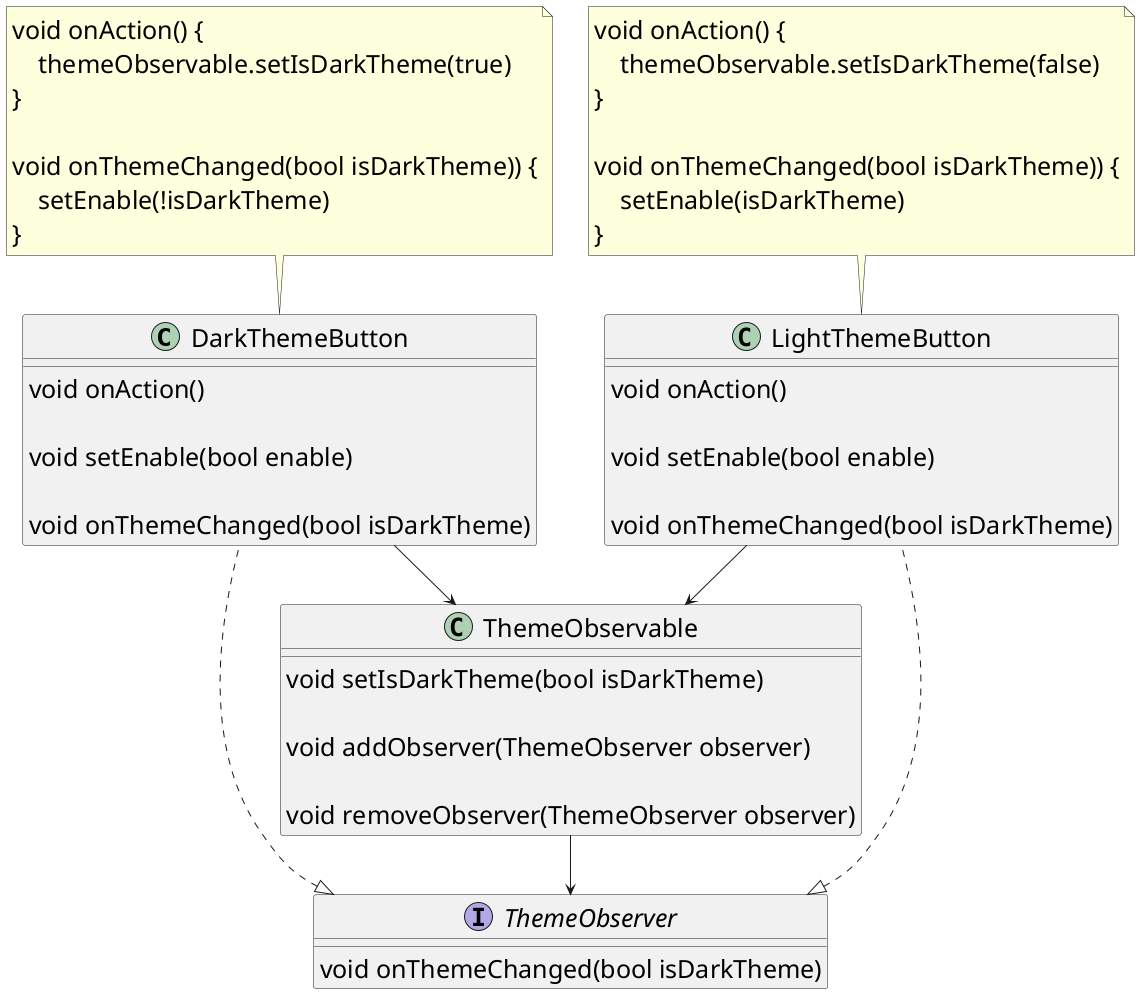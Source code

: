 @startuml

skinparam defaultFontSize 25

together {

    class DarkThemeButton {
        void onAction()

        void setEnable(bool enable)

        void onThemeChanged(bool isDarkTheme)
    }

    note top of DarkThemeButton
        void onAction() {
            themeObservable.setIsDarkTheme(true)
        }

        void onThemeChanged(bool isDarkTheme)) {
            setEnable(!isDarkTheme)
        }
    endnote

    class LightThemeButton {
        void onAction()

        void setEnable(bool enable)

        void onThemeChanged(bool isDarkTheme)
    }

    note top of LightThemeButton
        void onAction() {
            themeObservable.setIsDarkTheme(false)
        }

        void onThemeChanged(bool isDarkTheme)) {
            setEnable(isDarkTheme)
        }
    endnote
 }

class ThemeObservable {
   void setIsDarkTheme(bool isDarkTheme)

   void addObserver(ThemeObserver observer)

   void removeObserver(ThemeObserver observer)
}

interface ThemeObserver {
    void onThemeChanged(bool isDarkTheme)
}

ThemeObserver <|.. DarkThemeButton
ThemeObserver <|.. LightThemeButton

LightThemeButton --> ThemeObservable
DarkThemeButton --> ThemeObservable

ThemeObservable --> ThemeObserver

@enduml

